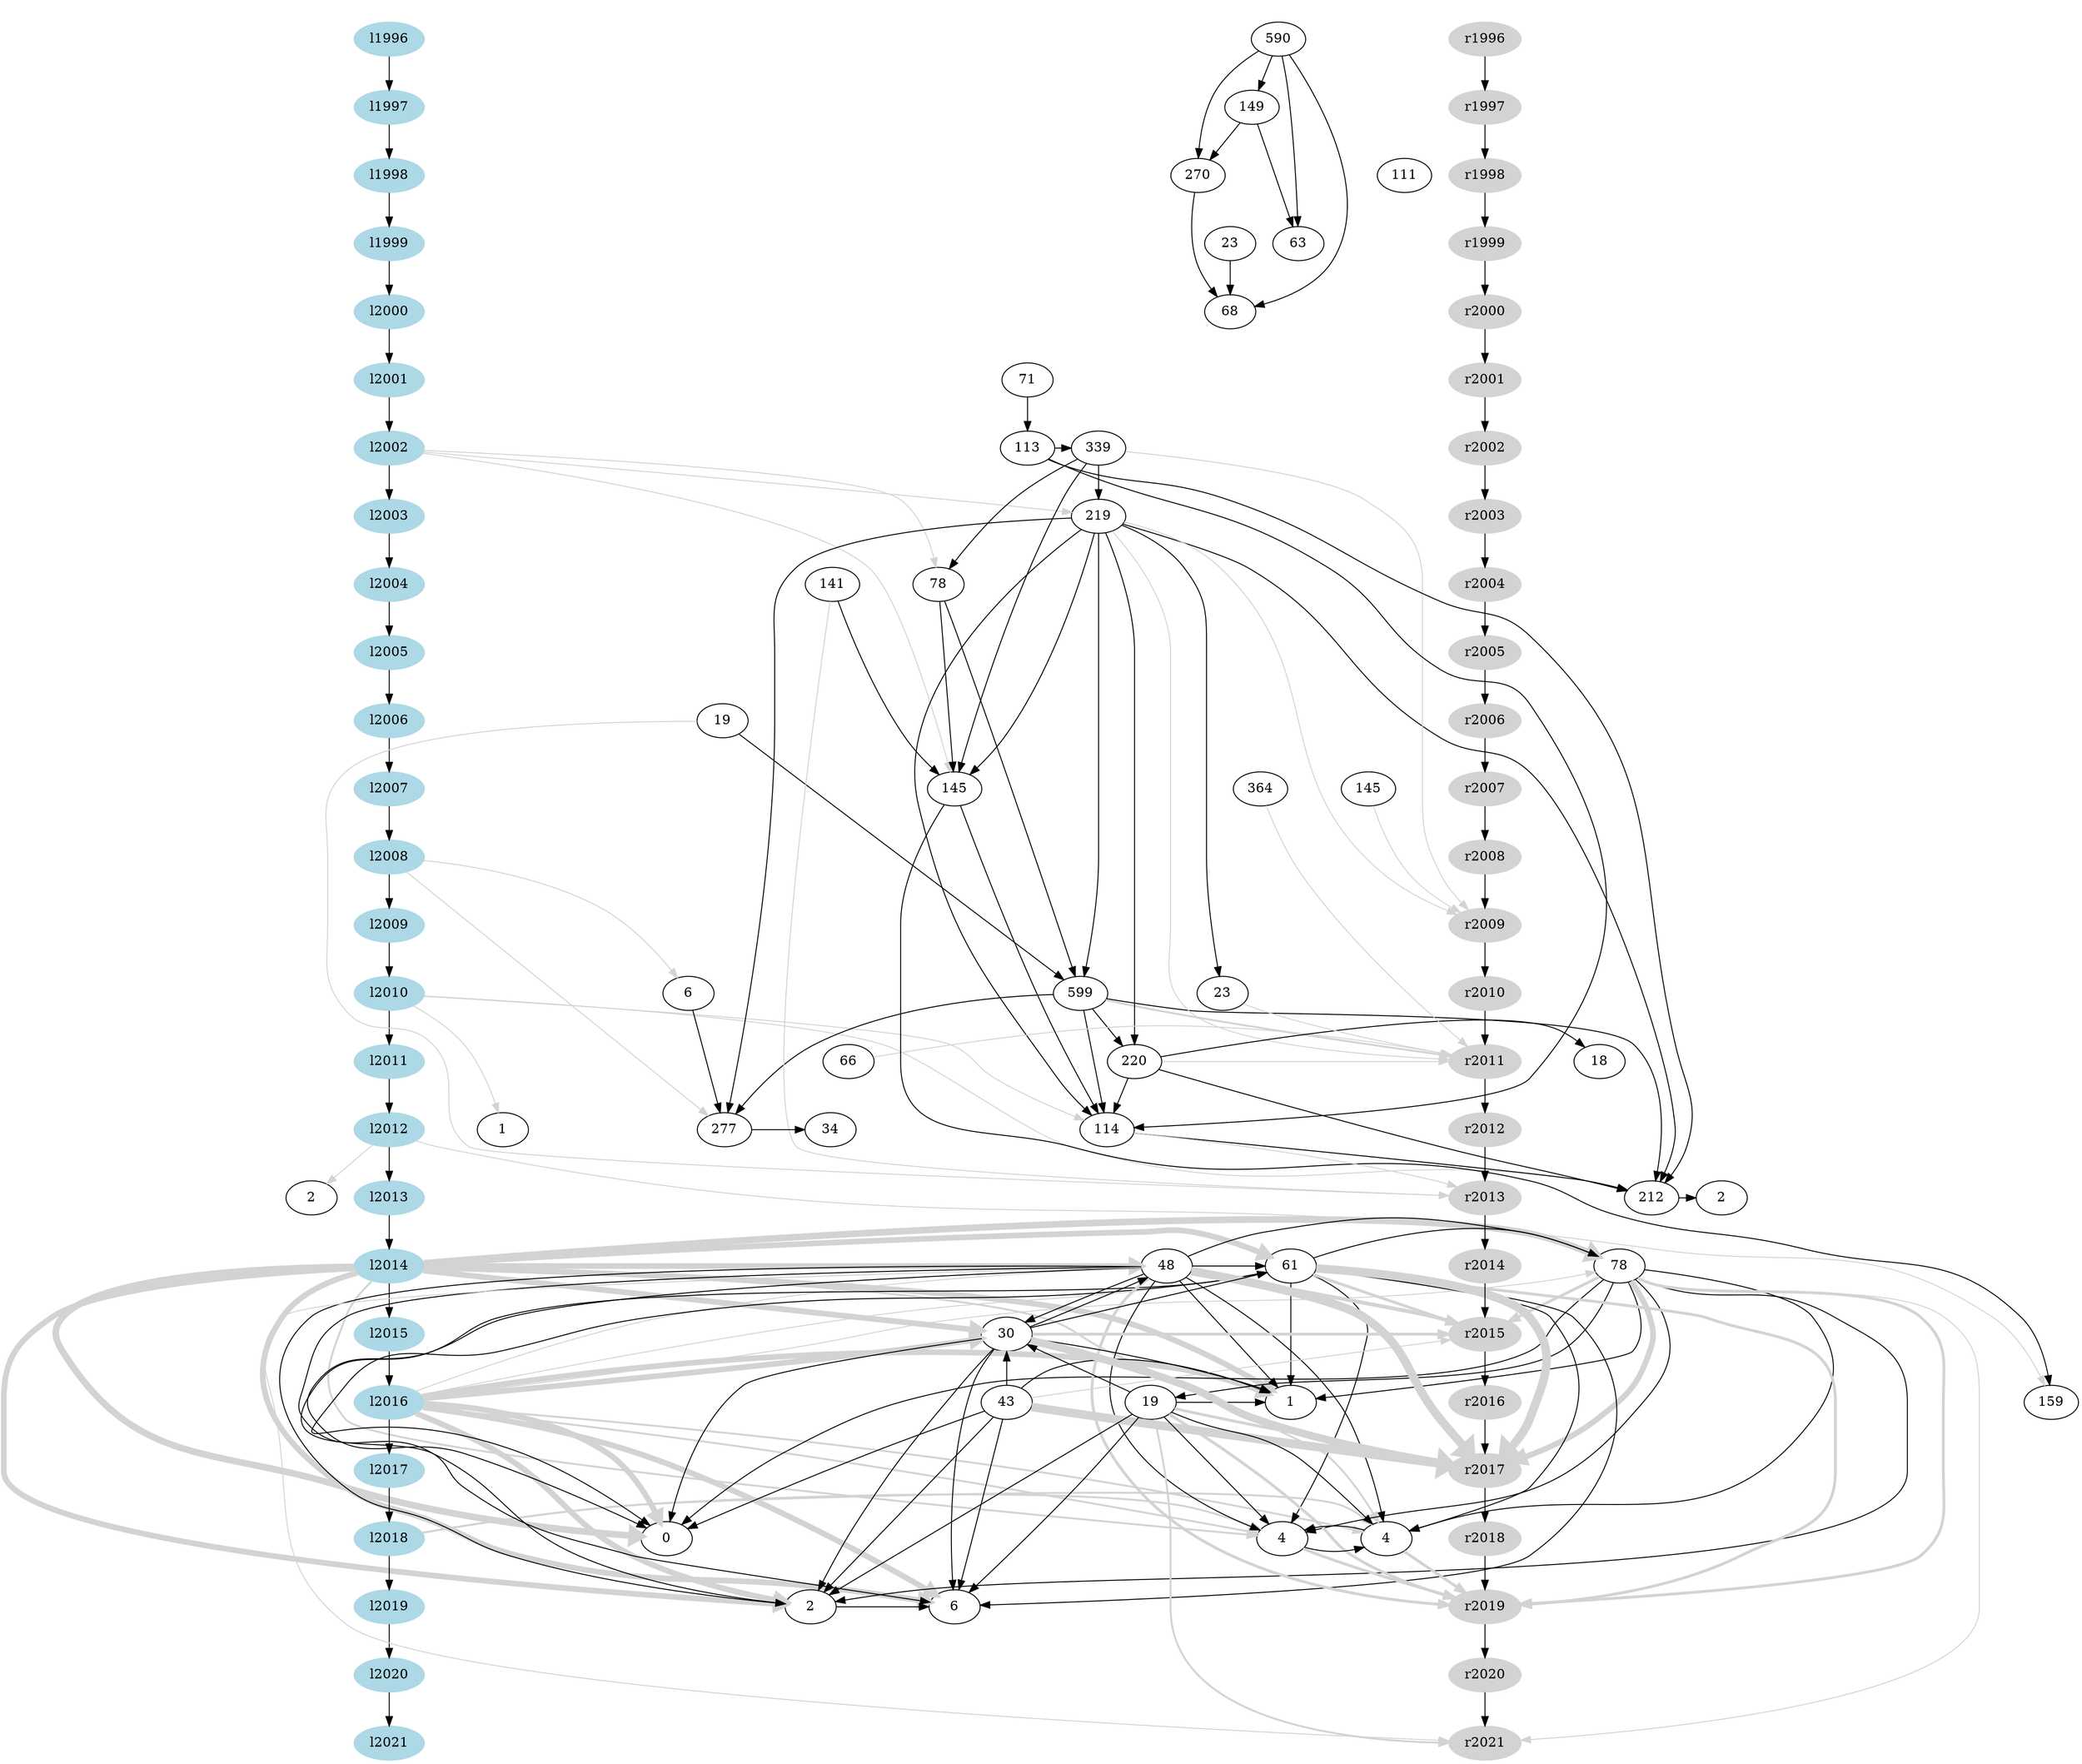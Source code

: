 
digraph G {

crossing_type=0
    
subgraph left {
    style=filled
    color=lightgrey
    node [style=filled,color=lightblue]
    l1996->l1997->l1998->l1999->l2000->l2001->l2002->l2003->l2004->l2005->l2006->l2007->l2008->l2009->l2010->l2011->l2012->l2013->l2014->l2015->l2016->l2017->l2018->l2019->l2020->l2021 [weight=10000]
    label = "left"
}

subgraph focus{
    edge [weight=10]
	1480392963 [label="71"]
	1933398918 [label="145"]
	1967755413 [label="19"]
	1993466468 [label="599"]
	1994581222 [label="1"]
	2004999150 [label="78"]
	2007117523 [label="68"]
	2010974904 [label="2"]
	2014788716 [label="219"]
	2018740537 [label="23"]
	2024197556 [label="18"]
	2040464349 [label="212"]
	2042751882 [label="590"]
	2048125445 [label="141"]
	2050150159 [label="2"]
	2054660848 [label="34"]
	2059913822 [label="339"]
	2081048174 [label="66"]
	2088182082 [label="277"]
	2096625858 [label="145"]
	2115949743 [label="6"]
	2116396066 [label="220"]
	2127544967 [label="270"]
	2144389685 [label="114"]
	2153034231 [label="23"]
	2166133902 [label="149"]
	2166519441 [label="113"]
	2170150948 [label="364"]
	2270495752 [label="78"]
	2363610583 [label="63"]
	2405564622 [label="159"]
	2419086388 [label="61"]
	2510858164 [label="48"]
	2536874479 [label="111"]
	2564452649 [label="43"]
	2815213440 [label="19"]
	2902522093 [label="30"]
	2960682244 [label="6"]
	3000767001 [label="0"]
	3018561481 [label="4"]
	3018765040 [label="2"]
	3020179373 [label="4"]
	3020240206 [label="1"]

	2042751882->2127544967
	2042751882->2166133902
	2042751882->2363610583
	2042751882->2007117523
	2166133902->2127544967
	2166133902->2363610583
	2116396066->2040464349
	2116396066->2144389685
	2116396066->2024197556
	2059913822->2004999150
	2059913822->2014788716
	2059913822->2096625858
	2144389685->2040464349
	2014788716->2040464349
	2014788716->2144389685
	2014788716->2088182082
	2014788716->2116396066
	2014788716->2096625858
	2014788716->1993466468
	2014788716->2153034231
	1993466468->2040464349
	1993466468->2144389685
	1993466468->2088182082
	1993466468->2116396066
	2040464349->2010974904
	2048125445->2096625858
	2096625858->2144389685
	2096625858->2405564622
	2088182082->2054660848
	2127544967->2007117523
	2270495752->3020179373
	2270495752->3018561481
	2270495752->3000767001
	2270495752->3018765040
	2270495752->3020240206
	2270495752->2815213440
	2419086388->3020179373
	2419086388->3018561481
	2419086388->2270495752
	2419086388->2960682244
	2419086388->3000767001
	2419086388->3018765040
	2419086388->3020240206
	2510858164->3020179373
	2510858164->3018561481
	2510858164->2270495752
	2510858164->2419086388
	2510858164->2902522093
	2510858164->2960682244
	2510858164->3000767001
	2510858164->3018765040
	2510858164->3020240206
	2815213440->3020179373
	2815213440->3018561481
	2815213440->2902522093
	2815213440->2960682244
	2815213440->3018765040
	2815213440->3020240206
	3018561481->3020179373
	3020179373->3018561481
	2902522093->2419086388
	2902522093->2510858164
	2902522093->2960682244
	2902522093->3000767001
	2902522093->3018765040
	2902522093->3020240206
	2564452649->2902522093
	2564452649->2960682244
	2564452649->3000767001
	2564452649->3018765040
	2564452649->3020240206
	3018765040->2960682244
	2166519441->2059913822
	2166519441->2040464349
	2166519441->2144389685
	1480392963->2166519441
	2115949743->2088182082
	2004999150->2096625858
	2004999150->1993466468
	1967755413->1993466468
	2018740537->2007117523

}

subgraph right {
    style=filled
    color=lightgrey
    node [style=filled,color=lightgrey]
    r1996->r1997->r1998->r1999->r2000->r2001->r2002->r2003->r2004->r2005->r2006->r2007->r2008->r2009->r2010->r2011->r2012->r2013->r2014->r2015->r2016->r2017->r2018->r2019->r2020->r2021 [weight=10000]
    label = "right"
}

{ rank=same l1996 r1996 2042751882 }
{ rank=same l1997 r1997 2166133902 }
{ rank=same l1998 r1998 2127544967 2536874479 }
{ rank=same l1999 r1999 2018740537 2363610583 }
{ rank=same l2000 r2000 2007117523 }
{ rank=same l2001 r2001 1480392963 }
{ rank=same l2002 r2002 2059913822 2166519441 }
{ rank=same l2003 r2003 2014788716 }
{ rank=same l2004 r2004 2004999150 2048125445 }
{ rank=same l2005 r2005 }
{ rank=same l2006 r2006 1967755413 }
{ rank=same l2007 r2007 1933398918 2096625858 2170150948 }
{ rank=same l2008 r2008 }
{ rank=same l2009 r2009 }
{ rank=same l2010 r2010 1993466468 2115949743 2153034231 }
{ rank=same l2011 r2011 2024197556 2081048174 2116396066 }
{ rank=same l2012 r2012 1994581222 2054660848 2088182082 2144389685 }
{ rank=same l2013 r2013 2010974904 2040464349 2050150159 }
{ rank=same l2014 r2014 2270495752 2419086388 2510858164 }
{ rank=same l2015 r2015 2902522093 }
{ rank=same l2016 r2016 2405564622 2564452649 2815213440 3020240206 }
{ rank=same l2017 r2017 }
{ rank=same l2018 r2018 3000767001 3018561481 3020179373 }
{ rank=same l2019 r2019 2960682244 3018765040 }
{ rank=same l2020 r2020 }
{ rank=same l2021 r2021 }
2116396066->r2011 [color="lightgray", weight=1, penwidth=1]
2059913822->r2009 [color="lightgray", weight=1, penwidth=1]
2144389685->r2013 [color="lightgray", weight=1, penwidth=1]
2014788716->r2009 [color="lightgray", weight=1, penwidth=1]
2014788716->r2011 [color="lightgray", weight=1, penwidth=1]
1993466468->r2011 [color="lightgray", weight=2, penwidth=2]
l2010->1994581222 [color="lightgray", weight=1, penwidth=1]
l2010->2040464349 [color="lightgray", weight=1, penwidth=1]
l2010->2144389685 [color="lightgray", weight=1, penwidth=1]
l2016->3020179373 [color="lightgray", weight=2, penwidth=2]
l2016->3018561481 [color="lightgray", weight=2, penwidth=2]
l2016->2902522093 [color="lightgray", weight=6, penwidth=6]
l2016->2960682244 [color="lightgray", weight=6, penwidth=6]
l2016->3000767001 [color="lightgray", weight=6, penwidth=6]
l2016->3018765040 [color="lightgray", weight=6, penwidth=6]
l2016->3020240206 [color="lightgray", weight=6, penwidth=6]
l2012->2405564622 [color="lightgray", weight=1, penwidth=1]
l2012->2050150159 [color="lightgray", weight=1, penwidth=1]
2048125445->r2013 [color="lightgray", weight=1, penwidth=1]
2270495752->r2019 [color="lightgray", weight=3, penwidth=3]
2270495752->r2015 [color="lightgray", weight=3, penwidth=3]
2270495752->r2017 [color="lightgray", weight=6, penwidth=6]
2270495752->r2021 [color="lightgray", weight=1, penwidth=1]
l2014->3020179373 [color="lightgray", weight=2, penwidth=2]
l2014->3018561481 [color="lightgray", weight=2, penwidth=2]
l2014->2270495752 [color="lightgray", weight=7, penwidth=7]
l2014->3000767001 [color="lightgray", weight=7, penwidth=7]
l2014->2419086388 [color="lightgray", weight=6, penwidth=6]
l2014->2510858164 [color="lightgray", weight=6, penwidth=6]
l2014->2902522093 [color="lightgray", weight=6, penwidth=6]
l2014->2960682244 [color="lightgray", weight=6, penwidth=6]
l2014->3018765040 [color="lightgray", weight=6, penwidth=6]
l2014->3020240206 [color="lightgray", weight=6, penwidth=6]
2419086388->r2019 [color="lightgray", weight=3, penwidth=3]
2419086388->r2015 [color="lightgray", weight=3, penwidth=3]
2419086388->r2017 [color="lightgray", weight=9, penwidth=9]
2510858164->r2019 [color="lightgray", weight=3, penwidth=3]
2510858164->r2015 [color="lightgray", weight=4, penwidth=4]
2510858164->r2017 [color="lightgray", weight=9, penwidth=9]
2510858164->r2021 [color="lightgray", weight=1, penwidth=1]
2815213440->r2019 [color="lightgray", weight=3, penwidth=3]
2815213440->r2017 [color="lightgray", weight=3, penwidth=3]
2815213440->r2021 [color="lightgray", weight=2, penwidth=2]
3018561481->r2019 [color="lightgray", weight=3, penwidth=3]
l2018->3020179373 [color="lightgray", weight=2, penwidth=2]
l2018->3018561481 [color="lightgray", weight=2, penwidth=2]
3020179373->r2019 [color="lightgray", weight=3, penwidth=3]
l2016->2270495752 [color="lightgray", weight=1, penwidth=1]
l2016->2419086388 [color="lightgray", weight=1, penwidth=1]
l2016->2510858164 [color="lightgray", weight=1, penwidth=1]
2902522093->r2015 [color="lightgray", weight=3, penwidth=3]
2902522093->r2017 [color="lightgray", weight=8, penwidth=8]
2564452649->r2017 [color="lightgray", weight=9, penwidth=9]
2564452649->r2015 [color="lightgray", weight=1, penwidth=1]
2081048174->r2011 [color="lightgray", weight=1, penwidth=1]
l2008->2088182082 [color="lightgray", weight=1, penwidth=1]
l2008->2115949743 [color="lightgray", weight=1, penwidth=1]
2170150948->r2011 [color="lightgray", weight=1, penwidth=1]
l2002->2004999150 [color="lightgray", weight=1, penwidth=1]
l2002->2014788716 [color="lightgray", weight=1, penwidth=1]
l2002->2096625858 [color="lightgray", weight=1, penwidth=1]
1933398918->r2009 [color="lightgray", weight=1, penwidth=1]
1967755413->r2013 [color="lightgray", weight=1, penwidth=1]
2153034231->r2011 [color="lightgray", weight=1, penwidth=1]
l1996->r1996 [style="invis"]
2007117523->r2000 [style="invis"]
2536874479->r1998 [style="invis"]
}    
